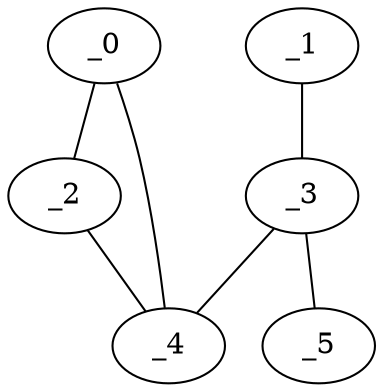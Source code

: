 graph KP1_0027 {
	_0	 [x="0.614976",
		y="3.15527"];
	_2	 [x="0.515992",
		y="0.606104"];
	_0 -- _2;
	_4	 [x="1.95186",
		y="0.741852"];
	_0 -- _4;
	_1	 [x="1.69959",
		y="2.84584"];
	_3	 [x="0.59",
		y="1.75"];
	_1 -- _3;
	_2 -- _4;
	_3 -- _4;
	_5	 [x="1.02889",
		y="2.66495"];
	_3 -- _5;
}
